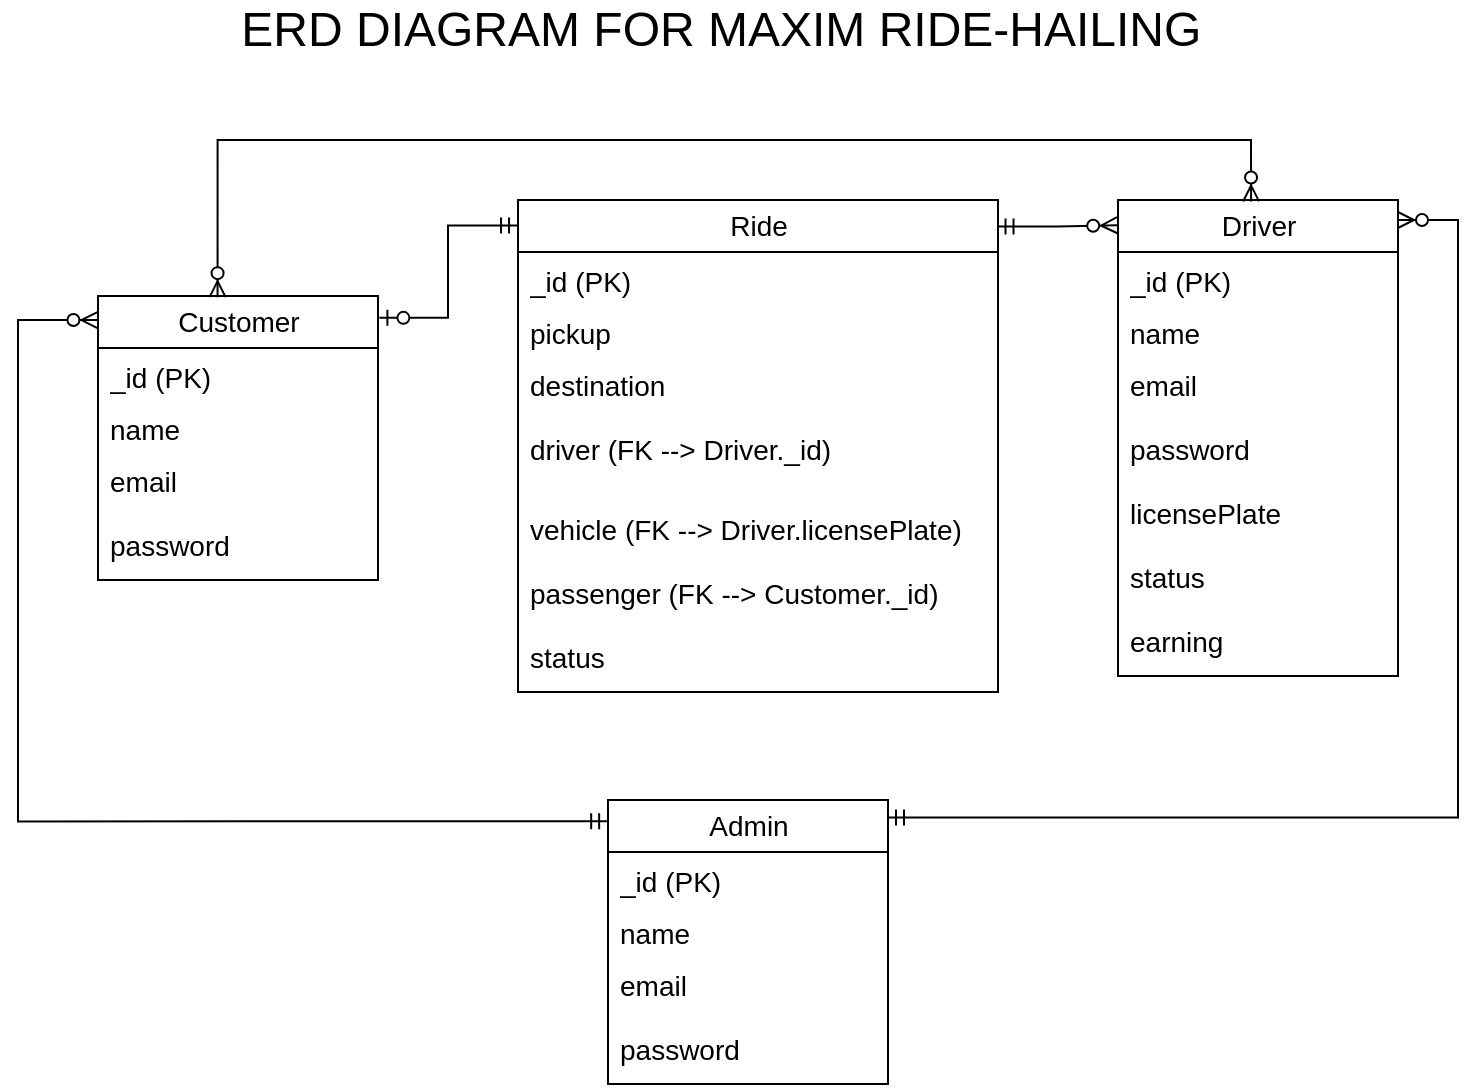 <mxfile version="27.1.6">
  <diagram name="Page-1" id="7pu1NfHbcvYJk7FcLyUQ">
    <mxGraphModel dx="1498" dy="671" grid="1" gridSize="10" guides="1" tooltips="1" connect="1" arrows="1" fold="1" page="1" pageScale="1" pageWidth="850" pageHeight="1100" math="0" shadow="0">
      <root>
        <mxCell id="0" />
        <mxCell id="1" parent="0" />
        <mxCell id="VbQ0hRxTCKMoF3oSh6LO-31" value="Customer" style="swimlane;fontStyle=0;childLayout=stackLayout;horizontal=1;startSize=26;fillColor=none;horizontalStack=0;resizeParent=1;resizeParentMax=0;resizeLast=0;collapsible=1;marginBottom=0;html=1;strokeColor=default;align=center;verticalAlign=middle;fontFamily=Helvetica;fontSize=14;fontColor=default;" vertex="1" parent="1">
          <mxGeometry x="110" y="218" width="140" height="142" as="geometry" />
        </mxCell>
        <mxCell id="VbQ0hRxTCKMoF3oSh6LO-32" value="_id (PK)" style="text;strokeColor=none;fillColor=none;align=left;verticalAlign=top;spacingLeft=4;spacingRight=4;overflow=hidden;rotatable=0;points=[[0,0.5],[1,0.5]];portConstraint=eastwest;whiteSpace=wrap;html=1;fontFamily=Helvetica;fontSize=14;fontColor=default;fontStyle=0;horizontal=1;" vertex="1" parent="VbQ0hRxTCKMoF3oSh6LO-31">
          <mxGeometry y="26" width="140" height="26" as="geometry" />
        </mxCell>
        <mxCell id="VbQ0hRxTCKMoF3oSh6LO-33" value="name" style="text;strokeColor=none;fillColor=none;align=left;verticalAlign=top;spacingLeft=4;spacingRight=4;overflow=hidden;rotatable=0;points=[[0,0.5],[1,0.5]];portConstraint=eastwest;whiteSpace=wrap;html=1;fontFamily=Helvetica;fontSize=14;fontColor=default;fontStyle=0;horizontal=1;" vertex="1" parent="VbQ0hRxTCKMoF3oSh6LO-31">
          <mxGeometry y="52" width="140" height="26" as="geometry" />
        </mxCell>
        <mxCell id="VbQ0hRxTCKMoF3oSh6LO-34" value="email&amp;nbsp;" style="text;strokeColor=none;fillColor=none;align=left;verticalAlign=top;spacingLeft=4;spacingRight=4;overflow=hidden;rotatable=0;points=[[0,0.5],[1,0.5]];portConstraint=eastwest;whiteSpace=wrap;html=1;fontFamily=Helvetica;fontSize=14;fontColor=default;fontStyle=0;horizontal=1;" vertex="1" parent="VbQ0hRxTCKMoF3oSh6LO-31">
          <mxGeometry y="78" width="140" height="32" as="geometry" />
        </mxCell>
        <mxCell id="VbQ0hRxTCKMoF3oSh6LO-49" value="password" style="text;strokeColor=none;fillColor=none;align=left;verticalAlign=top;spacingLeft=4;spacingRight=4;overflow=hidden;rotatable=0;points=[[0,0.5],[1,0.5]];portConstraint=eastwest;whiteSpace=wrap;html=1;fontFamily=Helvetica;fontSize=14;fontColor=default;fontStyle=0;horizontal=1;" vertex="1" parent="VbQ0hRxTCKMoF3oSh6LO-31">
          <mxGeometry y="110" width="140" height="32" as="geometry" />
        </mxCell>
        <mxCell id="VbQ0hRxTCKMoF3oSh6LO-36" value="Ride" style="swimlane;fontStyle=0;childLayout=stackLayout;horizontal=1;startSize=26;fillColor=none;horizontalStack=0;resizeParent=1;resizeParentMax=0;resizeLast=0;collapsible=1;marginBottom=0;html=1;strokeColor=default;align=center;verticalAlign=middle;fontFamily=Helvetica;fontSize=14;fontColor=default;" vertex="1" parent="1">
          <mxGeometry x="320" y="170" width="240" height="246" as="geometry" />
        </mxCell>
        <mxCell id="VbQ0hRxTCKMoF3oSh6LO-37" value="_id (PK)" style="text;strokeColor=none;fillColor=none;align=left;verticalAlign=top;spacingLeft=4;spacingRight=4;overflow=hidden;rotatable=0;points=[[0,0.5],[1,0.5]];portConstraint=eastwest;whiteSpace=wrap;html=1;fontFamily=Helvetica;fontSize=14;fontColor=default;fontStyle=0;horizontal=1;" vertex="1" parent="VbQ0hRxTCKMoF3oSh6LO-36">
          <mxGeometry y="26" width="240" height="26" as="geometry" />
        </mxCell>
        <mxCell id="VbQ0hRxTCKMoF3oSh6LO-38" value="pickup" style="text;strokeColor=none;fillColor=none;align=left;verticalAlign=top;spacingLeft=4;spacingRight=4;overflow=hidden;rotatable=0;points=[[0,0.5],[1,0.5]];portConstraint=eastwest;whiteSpace=wrap;html=1;fontFamily=Helvetica;fontSize=14;fontColor=default;fontStyle=0;horizontal=1;" vertex="1" parent="VbQ0hRxTCKMoF3oSh6LO-36">
          <mxGeometry y="52" width="240" height="26" as="geometry" />
        </mxCell>
        <mxCell id="VbQ0hRxTCKMoF3oSh6LO-39" value="destination" style="text;strokeColor=none;fillColor=none;align=left;verticalAlign=top;spacingLeft=4;spacingRight=4;overflow=hidden;rotatable=0;points=[[0,0.5],[1,0.5]];portConstraint=eastwest;whiteSpace=wrap;html=1;fontFamily=Helvetica;fontSize=14;fontColor=default;fontStyle=0;horizontal=1;" vertex="1" parent="VbQ0hRxTCKMoF3oSh6LO-36">
          <mxGeometry y="78" width="240" height="32" as="geometry" />
        </mxCell>
        <mxCell id="VbQ0hRxTCKMoF3oSh6LO-60" value="driver (FK --&amp;gt; Driver._id)" style="text;strokeColor=none;fillColor=none;align=left;verticalAlign=top;spacingLeft=4;spacingRight=4;overflow=hidden;rotatable=0;points=[[0,0.5],[1,0.5]];portConstraint=eastwest;whiteSpace=wrap;html=1;fontFamily=Helvetica;fontSize=14;fontColor=default;fontStyle=0;horizontal=1;" vertex="1" parent="VbQ0hRxTCKMoF3oSh6LO-36">
          <mxGeometry y="110" width="240" height="40" as="geometry" />
        </mxCell>
        <mxCell id="VbQ0hRxTCKMoF3oSh6LO-63" value="vehicle (FK --&amp;gt; Driver.licensePlate)" style="text;strokeColor=none;fillColor=none;align=left;verticalAlign=top;spacingLeft=4;spacingRight=4;overflow=hidden;rotatable=0;points=[[0,0.5],[1,0.5]];portConstraint=eastwest;whiteSpace=wrap;html=1;fontFamily=Helvetica;fontSize=14;fontColor=default;fontStyle=0;horizontal=1;" vertex="1" parent="VbQ0hRxTCKMoF3oSh6LO-36">
          <mxGeometry y="150" width="240" height="32" as="geometry" />
        </mxCell>
        <mxCell id="VbQ0hRxTCKMoF3oSh6LO-62" value="passenger (FK --&amp;gt; Customer._id)" style="text;strokeColor=none;fillColor=none;align=left;verticalAlign=top;spacingLeft=4;spacingRight=4;overflow=hidden;rotatable=0;points=[[0,0.5],[1,0.5]];portConstraint=eastwest;whiteSpace=wrap;html=1;fontFamily=Helvetica;fontSize=14;fontColor=default;fontStyle=0;horizontal=1;" vertex="1" parent="VbQ0hRxTCKMoF3oSh6LO-36">
          <mxGeometry y="182" width="240" height="32" as="geometry" />
        </mxCell>
        <mxCell id="VbQ0hRxTCKMoF3oSh6LO-61" value="status&amp;nbsp;" style="text;strokeColor=none;fillColor=none;align=left;verticalAlign=top;spacingLeft=4;spacingRight=4;overflow=hidden;rotatable=0;points=[[0,0.5],[1,0.5]];portConstraint=eastwest;whiteSpace=wrap;html=1;fontFamily=Helvetica;fontSize=14;fontColor=default;fontStyle=0;horizontal=1;" vertex="1" parent="VbQ0hRxTCKMoF3oSh6LO-36">
          <mxGeometry y="214" width="240" height="32" as="geometry" />
        </mxCell>
        <mxCell id="VbQ0hRxTCKMoF3oSh6LO-44" value="Driver" style="swimlane;fontStyle=0;childLayout=stackLayout;horizontal=1;startSize=26;fillColor=none;horizontalStack=0;resizeParent=1;resizeParentMax=0;resizeLast=0;collapsible=1;marginBottom=0;html=1;strokeColor=default;align=center;verticalAlign=middle;fontFamily=Helvetica;fontSize=14;fontColor=default;" vertex="1" parent="1">
          <mxGeometry x="620" y="170" width="140" height="238" as="geometry" />
        </mxCell>
        <mxCell id="VbQ0hRxTCKMoF3oSh6LO-45" value="_id (PK)" style="text;strokeColor=none;fillColor=none;align=left;verticalAlign=top;spacingLeft=4;spacingRight=4;overflow=hidden;rotatable=0;points=[[0,0.5],[1,0.5]];portConstraint=eastwest;whiteSpace=wrap;html=1;fontFamily=Helvetica;fontSize=14;fontColor=default;fontStyle=0;horizontal=1;" vertex="1" parent="VbQ0hRxTCKMoF3oSh6LO-44">
          <mxGeometry y="26" width="140" height="26" as="geometry" />
        </mxCell>
        <mxCell id="VbQ0hRxTCKMoF3oSh6LO-46" value="name" style="text;strokeColor=none;fillColor=none;align=left;verticalAlign=top;spacingLeft=4;spacingRight=4;overflow=hidden;rotatable=0;points=[[0,0.5],[1,0.5]];portConstraint=eastwest;whiteSpace=wrap;html=1;fontFamily=Helvetica;fontSize=14;fontColor=default;fontStyle=0;horizontal=1;" vertex="1" parent="VbQ0hRxTCKMoF3oSh6LO-44">
          <mxGeometry y="52" width="140" height="26" as="geometry" />
        </mxCell>
        <mxCell id="VbQ0hRxTCKMoF3oSh6LO-47" value="email" style="text;strokeColor=none;fillColor=none;align=left;verticalAlign=top;spacingLeft=4;spacingRight=4;overflow=hidden;rotatable=0;points=[[0,0.5],[1,0.5]];portConstraint=eastwest;whiteSpace=wrap;html=1;fontFamily=Helvetica;fontSize=14;fontColor=default;fontStyle=0;horizontal=1;" vertex="1" parent="VbQ0hRxTCKMoF3oSh6LO-44">
          <mxGeometry y="78" width="140" height="32" as="geometry" />
        </mxCell>
        <mxCell id="VbQ0hRxTCKMoF3oSh6LO-50" value="password" style="text;strokeColor=none;fillColor=none;align=left;verticalAlign=top;spacingLeft=4;spacingRight=4;overflow=hidden;rotatable=0;points=[[0,0.5],[1,0.5]];portConstraint=eastwest;whiteSpace=wrap;html=1;fontFamily=Helvetica;fontSize=14;fontColor=default;fontStyle=0;horizontal=1;" vertex="1" parent="VbQ0hRxTCKMoF3oSh6LO-44">
          <mxGeometry y="110" width="140" height="32" as="geometry" />
        </mxCell>
        <mxCell id="VbQ0hRxTCKMoF3oSh6LO-59" value="licensePlate" style="text;strokeColor=none;fillColor=none;align=left;verticalAlign=top;spacingLeft=4;spacingRight=4;overflow=hidden;rotatable=0;points=[[0,0.5],[1,0.5]];portConstraint=eastwest;whiteSpace=wrap;html=1;fontFamily=Helvetica;fontSize=14;fontColor=default;fontStyle=0;horizontal=1;" vertex="1" parent="VbQ0hRxTCKMoF3oSh6LO-44">
          <mxGeometry y="142" width="140" height="32" as="geometry" />
        </mxCell>
        <mxCell id="VbQ0hRxTCKMoF3oSh6LO-51" value="status" style="text;strokeColor=none;fillColor=none;align=left;verticalAlign=top;spacingLeft=4;spacingRight=4;overflow=hidden;rotatable=0;points=[[0,0.5],[1,0.5]];portConstraint=eastwest;whiteSpace=wrap;html=1;fontFamily=Helvetica;fontSize=14;fontColor=default;fontStyle=0;horizontal=1;" vertex="1" parent="VbQ0hRxTCKMoF3oSh6LO-44">
          <mxGeometry y="174" width="140" height="32" as="geometry" />
        </mxCell>
        <mxCell id="VbQ0hRxTCKMoF3oSh6LO-53" value="earning" style="text;strokeColor=none;fillColor=none;align=left;verticalAlign=top;spacingLeft=4;spacingRight=4;overflow=hidden;rotatable=0;points=[[0,0.5],[1,0.5]];portConstraint=eastwest;whiteSpace=wrap;html=1;fontFamily=Helvetica;fontSize=14;fontColor=default;fontStyle=0;horizontal=1;" vertex="1" parent="VbQ0hRxTCKMoF3oSh6LO-44">
          <mxGeometry y="206" width="140" height="32" as="geometry" />
        </mxCell>
        <mxCell id="VbQ0hRxTCKMoF3oSh6LO-54" value="Admin" style="swimlane;fontStyle=0;childLayout=stackLayout;horizontal=1;startSize=26;fillColor=none;horizontalStack=0;resizeParent=1;resizeParentMax=0;resizeLast=0;collapsible=1;marginBottom=0;html=1;strokeColor=default;align=center;verticalAlign=middle;fontFamily=Helvetica;fontSize=14;fontColor=default;" vertex="1" parent="1">
          <mxGeometry x="365" y="470" width="140" height="142" as="geometry" />
        </mxCell>
        <mxCell id="VbQ0hRxTCKMoF3oSh6LO-55" value="_id (PK)" style="text;strokeColor=none;fillColor=none;align=left;verticalAlign=top;spacingLeft=4;spacingRight=4;overflow=hidden;rotatable=0;points=[[0,0.5],[1,0.5]];portConstraint=eastwest;whiteSpace=wrap;html=1;fontFamily=Helvetica;fontSize=14;fontColor=default;fontStyle=0;horizontal=1;" vertex="1" parent="VbQ0hRxTCKMoF3oSh6LO-54">
          <mxGeometry y="26" width="140" height="26" as="geometry" />
        </mxCell>
        <mxCell id="VbQ0hRxTCKMoF3oSh6LO-56" value="name" style="text;strokeColor=none;fillColor=none;align=left;verticalAlign=top;spacingLeft=4;spacingRight=4;overflow=hidden;rotatable=0;points=[[0,0.5],[1,0.5]];portConstraint=eastwest;whiteSpace=wrap;html=1;fontFamily=Helvetica;fontSize=14;fontColor=default;fontStyle=0;horizontal=1;" vertex="1" parent="VbQ0hRxTCKMoF3oSh6LO-54">
          <mxGeometry y="52" width="140" height="26" as="geometry" />
        </mxCell>
        <mxCell id="VbQ0hRxTCKMoF3oSh6LO-57" value="email&amp;nbsp;" style="text;strokeColor=none;fillColor=none;align=left;verticalAlign=top;spacingLeft=4;spacingRight=4;overflow=hidden;rotatable=0;points=[[0,0.5],[1,0.5]];portConstraint=eastwest;whiteSpace=wrap;html=1;fontFamily=Helvetica;fontSize=14;fontColor=default;fontStyle=0;horizontal=1;" vertex="1" parent="VbQ0hRxTCKMoF3oSh6LO-54">
          <mxGeometry y="78" width="140" height="32" as="geometry" />
        </mxCell>
        <mxCell id="VbQ0hRxTCKMoF3oSh6LO-58" value="password" style="text;strokeColor=none;fillColor=none;align=left;verticalAlign=top;spacingLeft=4;spacingRight=4;overflow=hidden;rotatable=0;points=[[0,0.5],[1,0.5]];portConstraint=eastwest;whiteSpace=wrap;html=1;fontFamily=Helvetica;fontSize=14;fontColor=default;fontStyle=0;horizontal=1;" vertex="1" parent="VbQ0hRxTCKMoF3oSh6LO-54">
          <mxGeometry y="110" width="140" height="32" as="geometry" />
        </mxCell>
        <mxCell id="VbQ0hRxTCKMoF3oSh6LO-72" value="" style="edgeStyle=orthogonalEdgeStyle;fontSize=12;html=1;endArrow=ERzeroToMany;endFill=1;startArrow=ERzeroToMany;rounded=0;strokeColor=default;align=center;verticalAlign=middle;fontFamily=Helvetica;fontColor=default;fontStyle=0;labelBackgroundColor=default;horizontal=1;exitX=0.427;exitY=0.004;exitDx=0;exitDy=0;exitPerimeter=0;entryX=0.574;entryY=0.003;entryDx=0;entryDy=0;entryPerimeter=0;" edge="1" parent="1" source="VbQ0hRxTCKMoF3oSh6LO-31">
          <mxGeometry width="100" height="100" relative="1" as="geometry">
            <mxPoint x="160.02" y="217.006" as="sourcePoint" />
            <mxPoint x="686.54" y="170.714" as="targetPoint" />
            <Array as="points">
              <mxPoint x="170" y="140" />
              <mxPoint x="687" y="140" />
            </Array>
          </mxGeometry>
        </mxCell>
        <mxCell id="VbQ0hRxTCKMoF3oSh6LO-73" value="" style="edgeStyle=orthogonalEdgeStyle;fontSize=12;html=1;endArrow=ERzeroToOne;startArrow=ERmandOne;rounded=0;strokeColor=default;align=center;verticalAlign=middle;fontFamily=Helvetica;fontColor=default;fontStyle=0;labelBackgroundColor=default;horizontal=1;exitX=-0.002;exitY=0.052;exitDx=0;exitDy=0;exitPerimeter=0;entryX=1.005;entryY=0.077;entryDx=0;entryDy=0;entryPerimeter=0;" edge="1" parent="1" source="VbQ0hRxTCKMoF3oSh6LO-36" target="VbQ0hRxTCKMoF3oSh6LO-31">
          <mxGeometry width="100" height="100" relative="1" as="geometry">
            <mxPoint x="360" y="310" as="sourcePoint" />
            <mxPoint x="460" y="210" as="targetPoint" />
          </mxGeometry>
        </mxCell>
        <mxCell id="VbQ0hRxTCKMoF3oSh6LO-75" value="" style="edgeStyle=orthogonalEdgeStyle;fontSize=12;html=1;endArrow=ERzeroToMany;startArrow=ERmandOne;rounded=0;strokeColor=default;align=center;verticalAlign=middle;fontFamily=Helvetica;fontColor=default;fontStyle=0;labelBackgroundColor=default;horizontal=1;entryX=-0.003;entryY=0.053;entryDx=0;entryDy=0;entryPerimeter=0;exitX=0.999;exitY=0.054;exitDx=0;exitDy=0;exitPerimeter=0;" edge="1" parent="1" source="VbQ0hRxTCKMoF3oSh6LO-36" target="VbQ0hRxTCKMoF3oSh6LO-44">
          <mxGeometry width="100" height="100" relative="1" as="geometry">
            <mxPoint x="505" y="180" as="sourcePoint" />
            <mxPoint x="605" y="80" as="targetPoint" />
          </mxGeometry>
        </mxCell>
        <mxCell id="VbQ0hRxTCKMoF3oSh6LO-76" value="" style="edgeStyle=orthogonalEdgeStyle;fontSize=12;html=1;endArrow=ERzeroToMany;startArrow=ERmandOne;rounded=0;strokeColor=default;align=center;verticalAlign=middle;fontFamily=Helvetica;fontColor=default;fontStyle=0;labelBackgroundColor=default;horizontal=1;entryX=-0.002;entryY=0.115;entryDx=0;entryDy=0;entryPerimeter=0;exitX=-0.003;exitY=0.075;exitDx=0;exitDy=0;exitPerimeter=0;" edge="1" parent="1" source="VbQ0hRxTCKMoF3oSh6LO-54">
          <mxGeometry width="100" height="100" relative="1" as="geometry">
            <mxPoint x="360" y="480" as="sourcePoint" />
            <mxPoint x="109.72" y="230.03" as="targetPoint" />
            <Array as="points">
              <mxPoint x="70" y="481" />
              <mxPoint x="70" y="230" />
            </Array>
          </mxGeometry>
        </mxCell>
        <mxCell id="VbQ0hRxTCKMoF3oSh6LO-77" value="" style="edgeStyle=orthogonalEdgeStyle;fontSize=12;html=1;endArrow=ERzeroToMany;startArrow=ERmandOne;rounded=0;strokeColor=default;align=center;verticalAlign=middle;fontFamily=Helvetica;fontColor=default;fontStyle=0;labelBackgroundColor=default;horizontal=1;exitX=1.018;exitY=0.087;exitDx=0;exitDy=0;exitPerimeter=0;" edge="1" parent="1">
          <mxGeometry width="100" height="100" relative="1" as="geometry">
            <mxPoint x="505" y="478.784" as="sourcePoint" />
            <mxPoint x="760" y="180" as="targetPoint" />
            <Array as="points">
              <mxPoint x="790" y="479" />
              <mxPoint x="790" y="180" />
            </Array>
          </mxGeometry>
        </mxCell>
        <mxCell id="VbQ0hRxTCKMoF3oSh6LO-79" value="&lt;font style=&quot;font-size: 24px;&quot;&gt;ERD DIAGRAM FOR MAXIM RIDE-HAILING&amp;nbsp;&lt;/font&gt;" style="text;html=1;align=center;verticalAlign=middle;whiteSpace=wrap;rounded=0;fontFamily=Helvetica;fontSize=12;fontColor=default;fontStyle=0;labelBackgroundColor=default;horizontal=1;" vertex="1" parent="1">
          <mxGeometry x="160" y="70" width="530" height="30" as="geometry" />
        </mxCell>
      </root>
    </mxGraphModel>
  </diagram>
</mxfile>

